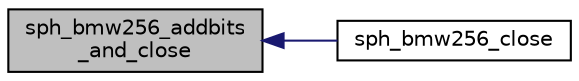 digraph "sph_bmw256_addbits_and_close"
{
  edge [fontname="Helvetica",fontsize="10",labelfontname="Helvetica",labelfontsize="10"];
  node [fontname="Helvetica",fontsize="10",shape=record];
  rankdir="LR";
  Node13 [label="sph_bmw256_addbits\l_and_close",height=0.2,width=0.4,color="black", fillcolor="grey75", style="filled", fontcolor="black"];
  Node13 -> Node14 [dir="back",color="midnightblue",fontsize="10",style="solid",fontname="Helvetica"];
  Node14 [label="sph_bmw256_close",height=0.2,width=0.4,color="black", fillcolor="white", style="filled",URL="$sph__bmw_8h.html#a418c40f615cc045169463fbc832d378d",tooltip="Terminate the current BMW-256 computation and output the result into the provided buffer..."];
}
